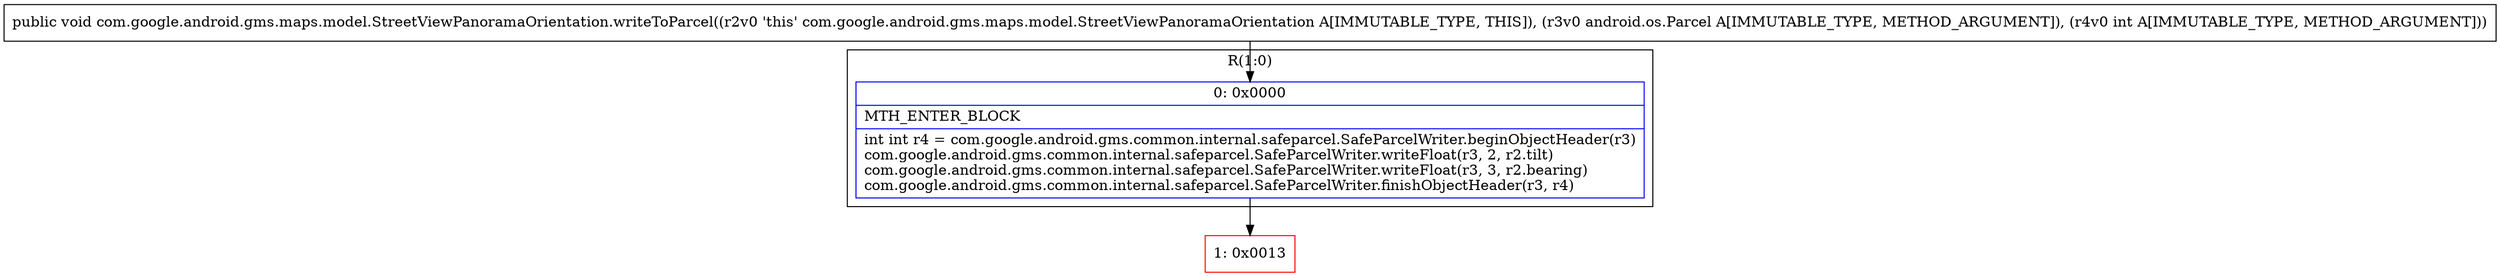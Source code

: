 digraph "CFG forcom.google.android.gms.maps.model.StreetViewPanoramaOrientation.writeToParcel(Landroid\/os\/Parcel;I)V" {
subgraph cluster_Region_402152212 {
label = "R(1:0)";
node [shape=record,color=blue];
Node_0 [shape=record,label="{0\:\ 0x0000|MTH_ENTER_BLOCK\l|int int r4 = com.google.android.gms.common.internal.safeparcel.SafeParcelWriter.beginObjectHeader(r3)\lcom.google.android.gms.common.internal.safeparcel.SafeParcelWriter.writeFloat(r3, 2, r2.tilt)\lcom.google.android.gms.common.internal.safeparcel.SafeParcelWriter.writeFloat(r3, 3, r2.bearing)\lcom.google.android.gms.common.internal.safeparcel.SafeParcelWriter.finishObjectHeader(r3, r4)\l}"];
}
Node_1 [shape=record,color=red,label="{1\:\ 0x0013}"];
MethodNode[shape=record,label="{public void com.google.android.gms.maps.model.StreetViewPanoramaOrientation.writeToParcel((r2v0 'this' com.google.android.gms.maps.model.StreetViewPanoramaOrientation A[IMMUTABLE_TYPE, THIS]), (r3v0 android.os.Parcel A[IMMUTABLE_TYPE, METHOD_ARGUMENT]), (r4v0 int A[IMMUTABLE_TYPE, METHOD_ARGUMENT])) }"];
MethodNode -> Node_0;
Node_0 -> Node_1;
}

